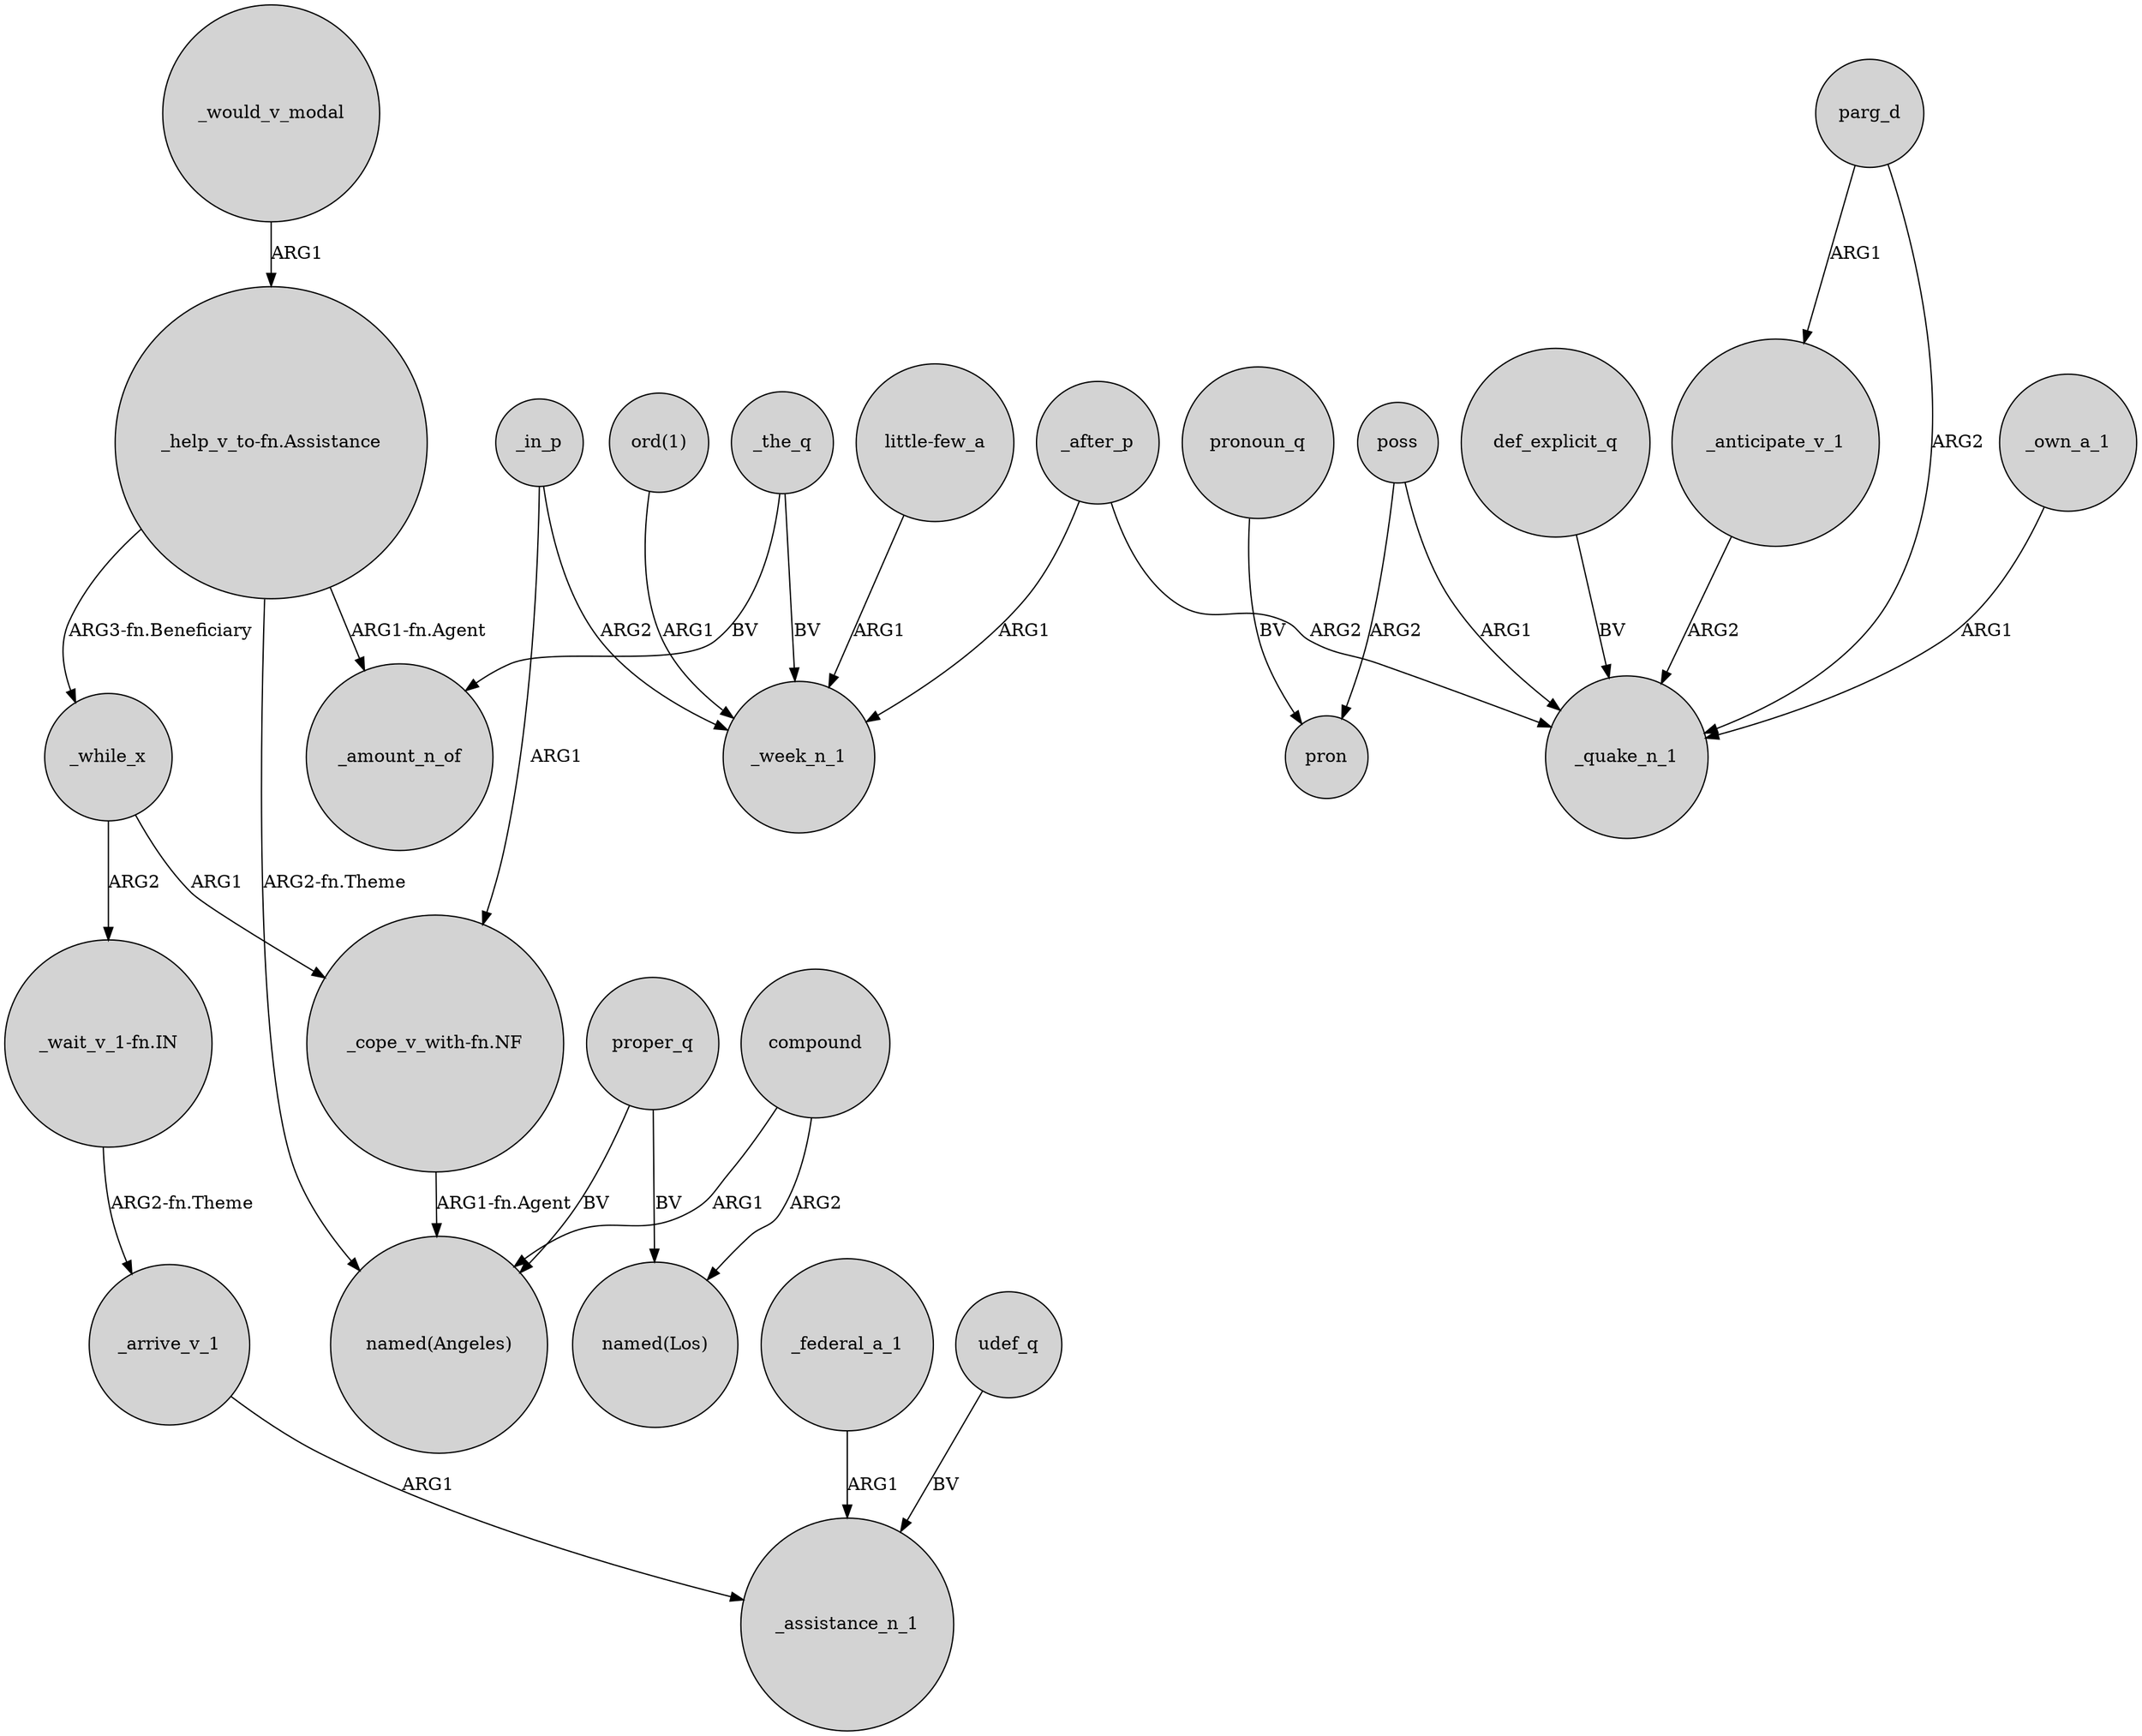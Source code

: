 digraph {
	node [shape=circle style=filled]
	_would_v_modal -> "_help_v_to-fn.Assistance" [label=ARG1]
	poss -> pron [label=ARG2]
	"_help_v_to-fn.Assistance" -> _while_x [label="ARG3-fn.Beneficiary"]
	_the_q -> _amount_n_of [label=BV]
	_while_x -> "_cope_v_with-fn.NF" [label=ARG1]
	compound -> "named(Los)" [label=ARG2]
	_federal_a_1 -> _assistance_n_1 [label=ARG1]
	proper_q -> "named(Los)" [label=BV]
	"little-few_a" -> _week_n_1 [label=ARG1]
	def_explicit_q -> _quake_n_1 [label=BV]
	parg_d -> _quake_n_1 [label=ARG2]
	_in_p -> "_cope_v_with-fn.NF" [label=ARG1]
	compound -> "named(Angeles)" [label=ARG1]
	_while_x -> "_wait_v_1-fn.IN" [label=ARG2]
	_arrive_v_1 -> _assistance_n_1 [label=ARG1]
	pronoun_q -> pron [label=BV]
	udef_q -> _assistance_n_1 [label=BV]
	"ord(1)" -> _week_n_1 [label=ARG1]
	parg_d -> _anticipate_v_1 [label=ARG1]
	_the_q -> _week_n_1 [label=BV]
	_after_p -> _quake_n_1 [label=ARG2]
	"_wait_v_1-fn.IN" -> _arrive_v_1 [label="ARG2-fn.Theme"]
	"_help_v_to-fn.Assistance" -> "named(Angeles)" [label="ARG2-fn.Theme"]
	poss -> _quake_n_1 [label=ARG1]
	_own_a_1 -> _quake_n_1 [label=ARG1]
	proper_q -> "named(Angeles)" [label=BV]
	"_help_v_to-fn.Assistance" -> _amount_n_of [label="ARG1-fn.Agent"]
	_in_p -> _week_n_1 [label=ARG2]
	_anticipate_v_1 -> _quake_n_1 [label=ARG2]
	"_cope_v_with-fn.NF" -> "named(Angeles)" [label="ARG1-fn.Agent"]
	_after_p -> _week_n_1 [label=ARG1]
}
